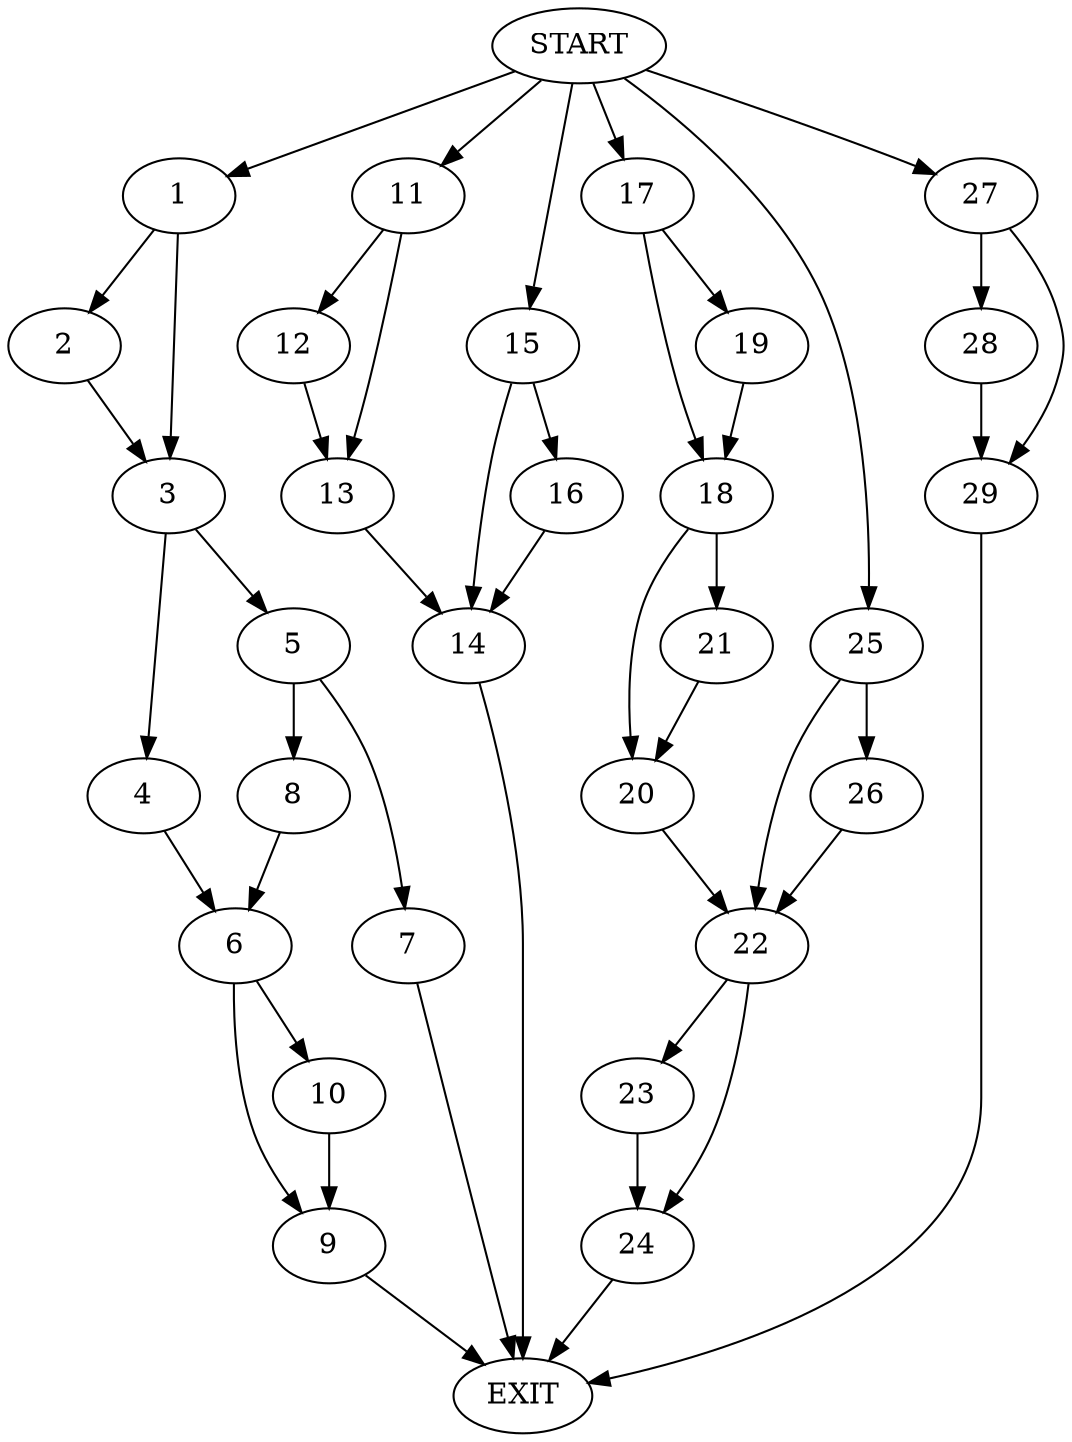 digraph {
0 [label="START"]
30 [label="EXIT"]
0 -> 1
1 -> 2
1 -> 3
2 -> 3
3 -> 4
3 -> 5
4 -> 6
5 -> 7
5 -> 8
6 -> 9
6 -> 10
7 -> 30
8 -> 6
10 -> 9
9 -> 30
0 -> 11
11 -> 12
11 -> 13
12 -> 13
13 -> 14
14 -> 30
0 -> 15
15 -> 16
15 -> 14
16 -> 14
0 -> 17
17 -> 18
17 -> 19
19 -> 18
18 -> 20
18 -> 21
20 -> 22
21 -> 20
22 -> 23
22 -> 24
0 -> 25
25 -> 22
25 -> 26
26 -> 22
23 -> 24
24 -> 30
0 -> 27
27 -> 28
27 -> 29
28 -> 29
29 -> 30
}
